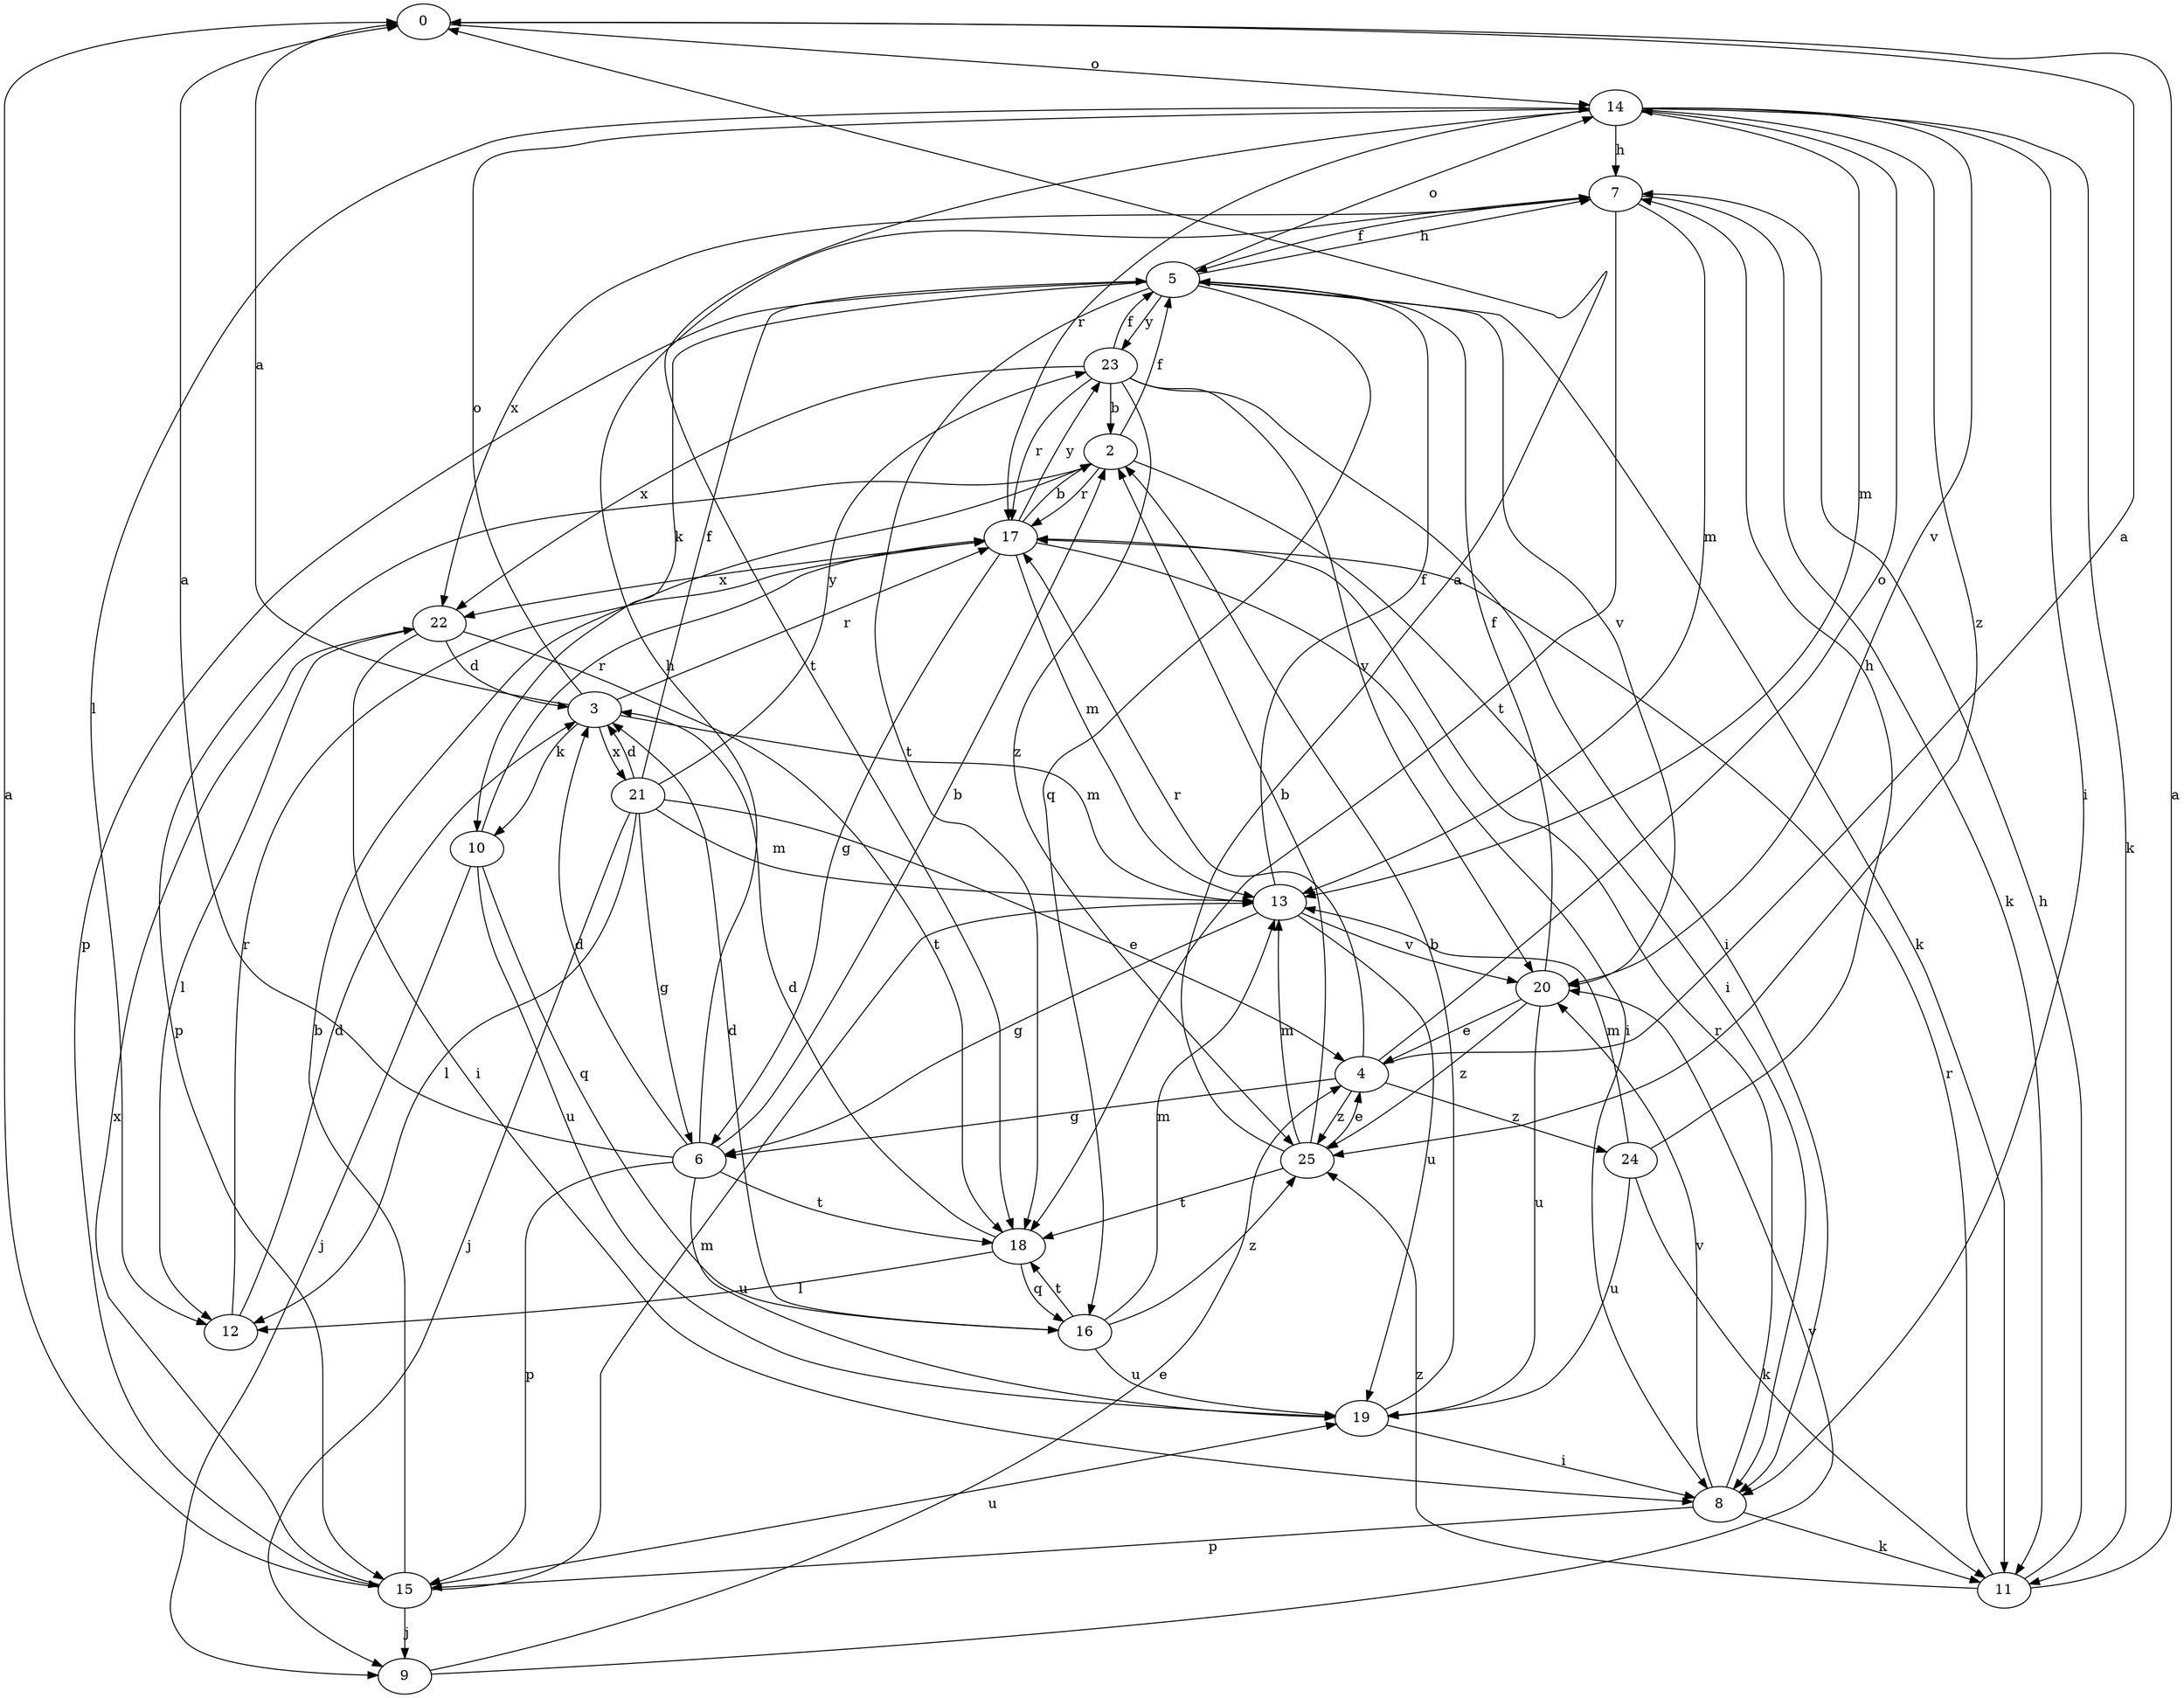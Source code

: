 strict digraph  {
0;
2;
3;
4;
5;
6;
7;
8;
9;
10;
11;
12;
13;
14;
15;
16;
17;
18;
19;
20;
21;
22;
23;
24;
25;
0 -> 14  [label=o];
2 -> 5  [label=f];
2 -> 8  [label=i];
2 -> 15  [label=p];
2 -> 17  [label=r];
3 -> 0  [label=a];
3 -> 10  [label=k];
3 -> 13  [label=m];
3 -> 14  [label=o];
3 -> 17  [label=r];
3 -> 21  [label=x];
4 -> 0  [label=a];
4 -> 6  [label=g];
4 -> 14  [label=o];
4 -> 17  [label=r];
4 -> 24  [label=z];
4 -> 25  [label=z];
5 -> 7  [label=h];
5 -> 10  [label=k];
5 -> 11  [label=k];
5 -> 14  [label=o];
5 -> 15  [label=p];
5 -> 16  [label=q];
5 -> 18  [label=t];
5 -> 20  [label=v];
5 -> 23  [label=y];
6 -> 0  [label=a];
6 -> 2  [label=b];
6 -> 3  [label=d];
6 -> 7  [label=h];
6 -> 15  [label=p];
6 -> 18  [label=t];
6 -> 19  [label=u];
7 -> 5  [label=f];
7 -> 11  [label=k];
7 -> 13  [label=m];
7 -> 18  [label=t];
7 -> 22  [label=x];
8 -> 11  [label=k];
8 -> 15  [label=p];
8 -> 17  [label=r];
8 -> 20  [label=v];
9 -> 4  [label=e];
9 -> 20  [label=v];
10 -> 9  [label=j];
10 -> 16  [label=q];
10 -> 17  [label=r];
10 -> 19  [label=u];
11 -> 0  [label=a];
11 -> 7  [label=h];
11 -> 17  [label=r];
11 -> 25  [label=z];
12 -> 3  [label=d];
12 -> 17  [label=r];
13 -> 5  [label=f];
13 -> 6  [label=g];
13 -> 19  [label=u];
13 -> 20  [label=v];
14 -> 7  [label=h];
14 -> 8  [label=i];
14 -> 11  [label=k];
14 -> 12  [label=l];
14 -> 13  [label=m];
14 -> 17  [label=r];
14 -> 18  [label=t];
14 -> 20  [label=v];
14 -> 25  [label=z];
15 -> 0  [label=a];
15 -> 2  [label=b];
15 -> 9  [label=j];
15 -> 13  [label=m];
15 -> 19  [label=u];
15 -> 22  [label=x];
16 -> 3  [label=d];
16 -> 13  [label=m];
16 -> 18  [label=t];
16 -> 19  [label=u];
16 -> 25  [label=z];
17 -> 2  [label=b];
17 -> 6  [label=g];
17 -> 8  [label=i];
17 -> 13  [label=m];
17 -> 22  [label=x];
17 -> 23  [label=y];
18 -> 3  [label=d];
18 -> 12  [label=l];
18 -> 16  [label=q];
19 -> 2  [label=b];
19 -> 8  [label=i];
20 -> 4  [label=e];
20 -> 5  [label=f];
20 -> 19  [label=u];
20 -> 25  [label=z];
21 -> 3  [label=d];
21 -> 4  [label=e];
21 -> 5  [label=f];
21 -> 6  [label=g];
21 -> 9  [label=j];
21 -> 12  [label=l];
21 -> 13  [label=m];
21 -> 23  [label=y];
22 -> 3  [label=d];
22 -> 8  [label=i];
22 -> 12  [label=l];
22 -> 18  [label=t];
23 -> 2  [label=b];
23 -> 5  [label=f];
23 -> 8  [label=i];
23 -> 17  [label=r];
23 -> 20  [label=v];
23 -> 22  [label=x];
23 -> 25  [label=z];
24 -> 7  [label=h];
24 -> 11  [label=k];
24 -> 13  [label=m];
24 -> 19  [label=u];
25 -> 0  [label=a];
25 -> 2  [label=b];
25 -> 4  [label=e];
25 -> 13  [label=m];
25 -> 18  [label=t];
}
